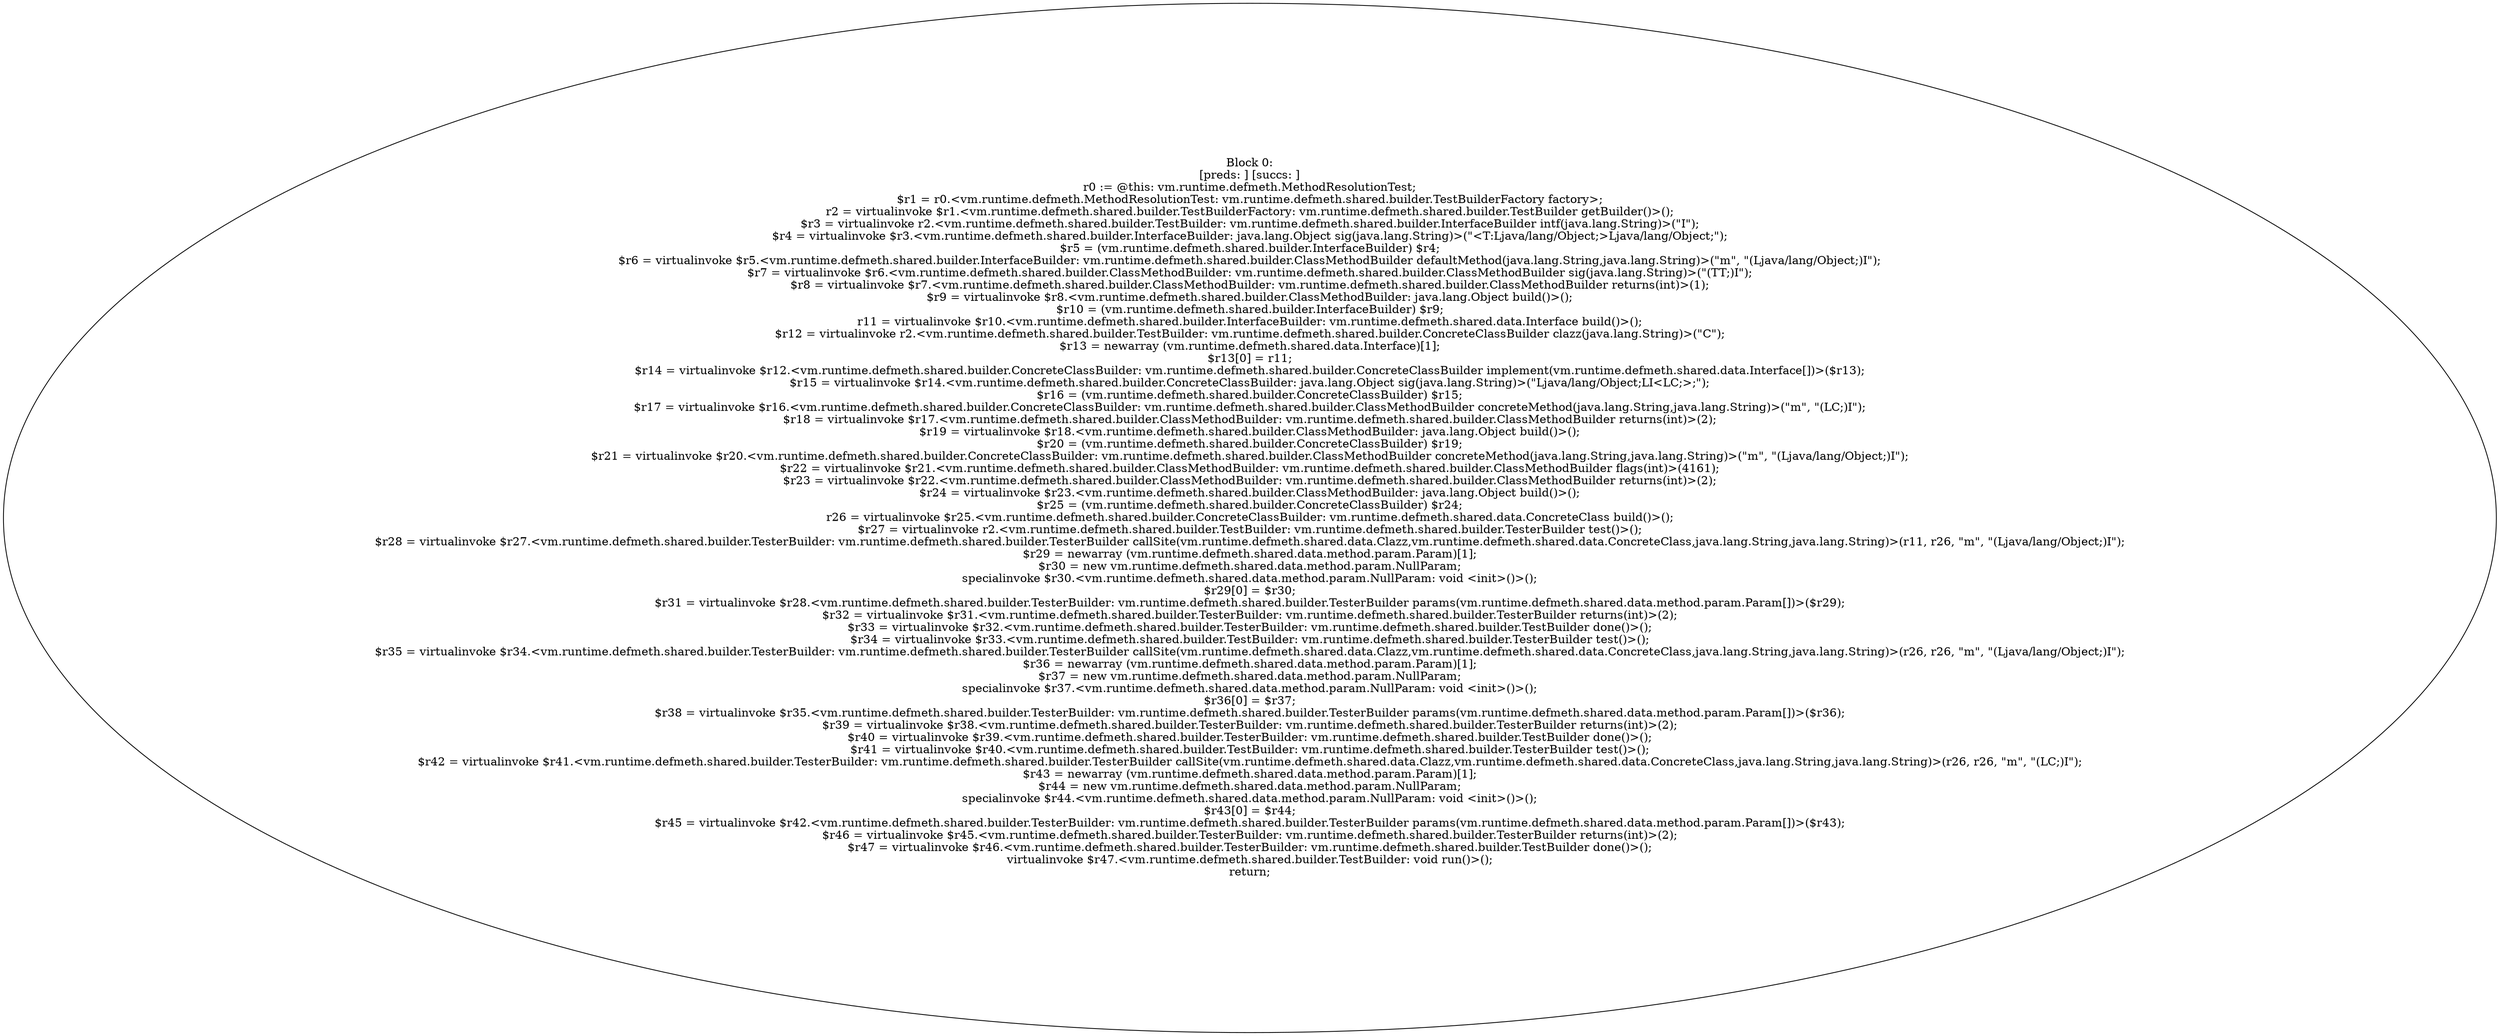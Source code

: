 digraph "unitGraph" {
    "Block 0:
[preds: ] [succs: ]
r0 := @this: vm.runtime.defmeth.MethodResolutionTest;
$r1 = r0.<vm.runtime.defmeth.MethodResolutionTest: vm.runtime.defmeth.shared.builder.TestBuilderFactory factory>;
r2 = virtualinvoke $r1.<vm.runtime.defmeth.shared.builder.TestBuilderFactory: vm.runtime.defmeth.shared.builder.TestBuilder getBuilder()>();
$r3 = virtualinvoke r2.<vm.runtime.defmeth.shared.builder.TestBuilder: vm.runtime.defmeth.shared.builder.InterfaceBuilder intf(java.lang.String)>(\"I\");
$r4 = virtualinvoke $r3.<vm.runtime.defmeth.shared.builder.InterfaceBuilder: java.lang.Object sig(java.lang.String)>(\"<T:Ljava/lang/Object;>Ljava/lang/Object;\");
$r5 = (vm.runtime.defmeth.shared.builder.InterfaceBuilder) $r4;
$r6 = virtualinvoke $r5.<vm.runtime.defmeth.shared.builder.InterfaceBuilder: vm.runtime.defmeth.shared.builder.ClassMethodBuilder defaultMethod(java.lang.String,java.lang.String)>(\"m\", \"(Ljava/lang/Object;)I\");
$r7 = virtualinvoke $r6.<vm.runtime.defmeth.shared.builder.ClassMethodBuilder: vm.runtime.defmeth.shared.builder.ClassMethodBuilder sig(java.lang.String)>(\"(TT;)I\");
$r8 = virtualinvoke $r7.<vm.runtime.defmeth.shared.builder.ClassMethodBuilder: vm.runtime.defmeth.shared.builder.ClassMethodBuilder returns(int)>(1);
$r9 = virtualinvoke $r8.<vm.runtime.defmeth.shared.builder.ClassMethodBuilder: java.lang.Object build()>();
$r10 = (vm.runtime.defmeth.shared.builder.InterfaceBuilder) $r9;
r11 = virtualinvoke $r10.<vm.runtime.defmeth.shared.builder.InterfaceBuilder: vm.runtime.defmeth.shared.data.Interface build()>();
$r12 = virtualinvoke r2.<vm.runtime.defmeth.shared.builder.TestBuilder: vm.runtime.defmeth.shared.builder.ConcreteClassBuilder clazz(java.lang.String)>(\"C\");
$r13 = newarray (vm.runtime.defmeth.shared.data.Interface)[1];
$r13[0] = r11;
$r14 = virtualinvoke $r12.<vm.runtime.defmeth.shared.builder.ConcreteClassBuilder: vm.runtime.defmeth.shared.builder.ConcreteClassBuilder implement(vm.runtime.defmeth.shared.data.Interface[])>($r13);
$r15 = virtualinvoke $r14.<vm.runtime.defmeth.shared.builder.ConcreteClassBuilder: java.lang.Object sig(java.lang.String)>(\"Ljava/lang/Object;LI<LC;>;\");
$r16 = (vm.runtime.defmeth.shared.builder.ConcreteClassBuilder) $r15;
$r17 = virtualinvoke $r16.<vm.runtime.defmeth.shared.builder.ConcreteClassBuilder: vm.runtime.defmeth.shared.builder.ClassMethodBuilder concreteMethod(java.lang.String,java.lang.String)>(\"m\", \"(LC;)I\");
$r18 = virtualinvoke $r17.<vm.runtime.defmeth.shared.builder.ClassMethodBuilder: vm.runtime.defmeth.shared.builder.ClassMethodBuilder returns(int)>(2);
$r19 = virtualinvoke $r18.<vm.runtime.defmeth.shared.builder.ClassMethodBuilder: java.lang.Object build()>();
$r20 = (vm.runtime.defmeth.shared.builder.ConcreteClassBuilder) $r19;
$r21 = virtualinvoke $r20.<vm.runtime.defmeth.shared.builder.ConcreteClassBuilder: vm.runtime.defmeth.shared.builder.ClassMethodBuilder concreteMethod(java.lang.String,java.lang.String)>(\"m\", \"(Ljava/lang/Object;)I\");
$r22 = virtualinvoke $r21.<vm.runtime.defmeth.shared.builder.ClassMethodBuilder: vm.runtime.defmeth.shared.builder.ClassMethodBuilder flags(int)>(4161);
$r23 = virtualinvoke $r22.<vm.runtime.defmeth.shared.builder.ClassMethodBuilder: vm.runtime.defmeth.shared.builder.ClassMethodBuilder returns(int)>(2);
$r24 = virtualinvoke $r23.<vm.runtime.defmeth.shared.builder.ClassMethodBuilder: java.lang.Object build()>();
$r25 = (vm.runtime.defmeth.shared.builder.ConcreteClassBuilder) $r24;
r26 = virtualinvoke $r25.<vm.runtime.defmeth.shared.builder.ConcreteClassBuilder: vm.runtime.defmeth.shared.data.ConcreteClass build()>();
$r27 = virtualinvoke r2.<vm.runtime.defmeth.shared.builder.TestBuilder: vm.runtime.defmeth.shared.builder.TesterBuilder test()>();
$r28 = virtualinvoke $r27.<vm.runtime.defmeth.shared.builder.TesterBuilder: vm.runtime.defmeth.shared.builder.TesterBuilder callSite(vm.runtime.defmeth.shared.data.Clazz,vm.runtime.defmeth.shared.data.ConcreteClass,java.lang.String,java.lang.String)>(r11, r26, \"m\", \"(Ljava/lang/Object;)I\");
$r29 = newarray (vm.runtime.defmeth.shared.data.method.param.Param)[1];
$r30 = new vm.runtime.defmeth.shared.data.method.param.NullParam;
specialinvoke $r30.<vm.runtime.defmeth.shared.data.method.param.NullParam: void <init>()>();
$r29[0] = $r30;
$r31 = virtualinvoke $r28.<vm.runtime.defmeth.shared.builder.TesterBuilder: vm.runtime.defmeth.shared.builder.TesterBuilder params(vm.runtime.defmeth.shared.data.method.param.Param[])>($r29);
$r32 = virtualinvoke $r31.<vm.runtime.defmeth.shared.builder.TesterBuilder: vm.runtime.defmeth.shared.builder.TesterBuilder returns(int)>(2);
$r33 = virtualinvoke $r32.<vm.runtime.defmeth.shared.builder.TesterBuilder: vm.runtime.defmeth.shared.builder.TestBuilder done()>();
$r34 = virtualinvoke $r33.<vm.runtime.defmeth.shared.builder.TestBuilder: vm.runtime.defmeth.shared.builder.TesterBuilder test()>();
$r35 = virtualinvoke $r34.<vm.runtime.defmeth.shared.builder.TesterBuilder: vm.runtime.defmeth.shared.builder.TesterBuilder callSite(vm.runtime.defmeth.shared.data.Clazz,vm.runtime.defmeth.shared.data.ConcreteClass,java.lang.String,java.lang.String)>(r26, r26, \"m\", \"(Ljava/lang/Object;)I\");
$r36 = newarray (vm.runtime.defmeth.shared.data.method.param.Param)[1];
$r37 = new vm.runtime.defmeth.shared.data.method.param.NullParam;
specialinvoke $r37.<vm.runtime.defmeth.shared.data.method.param.NullParam: void <init>()>();
$r36[0] = $r37;
$r38 = virtualinvoke $r35.<vm.runtime.defmeth.shared.builder.TesterBuilder: vm.runtime.defmeth.shared.builder.TesterBuilder params(vm.runtime.defmeth.shared.data.method.param.Param[])>($r36);
$r39 = virtualinvoke $r38.<vm.runtime.defmeth.shared.builder.TesterBuilder: vm.runtime.defmeth.shared.builder.TesterBuilder returns(int)>(2);
$r40 = virtualinvoke $r39.<vm.runtime.defmeth.shared.builder.TesterBuilder: vm.runtime.defmeth.shared.builder.TestBuilder done()>();
$r41 = virtualinvoke $r40.<vm.runtime.defmeth.shared.builder.TestBuilder: vm.runtime.defmeth.shared.builder.TesterBuilder test()>();
$r42 = virtualinvoke $r41.<vm.runtime.defmeth.shared.builder.TesterBuilder: vm.runtime.defmeth.shared.builder.TesterBuilder callSite(vm.runtime.defmeth.shared.data.Clazz,vm.runtime.defmeth.shared.data.ConcreteClass,java.lang.String,java.lang.String)>(r26, r26, \"m\", \"(LC;)I\");
$r43 = newarray (vm.runtime.defmeth.shared.data.method.param.Param)[1];
$r44 = new vm.runtime.defmeth.shared.data.method.param.NullParam;
specialinvoke $r44.<vm.runtime.defmeth.shared.data.method.param.NullParam: void <init>()>();
$r43[0] = $r44;
$r45 = virtualinvoke $r42.<vm.runtime.defmeth.shared.builder.TesterBuilder: vm.runtime.defmeth.shared.builder.TesterBuilder params(vm.runtime.defmeth.shared.data.method.param.Param[])>($r43);
$r46 = virtualinvoke $r45.<vm.runtime.defmeth.shared.builder.TesterBuilder: vm.runtime.defmeth.shared.builder.TesterBuilder returns(int)>(2);
$r47 = virtualinvoke $r46.<vm.runtime.defmeth.shared.builder.TesterBuilder: vm.runtime.defmeth.shared.builder.TestBuilder done()>();
virtualinvoke $r47.<vm.runtime.defmeth.shared.builder.TestBuilder: void run()>();
return;
"
}
